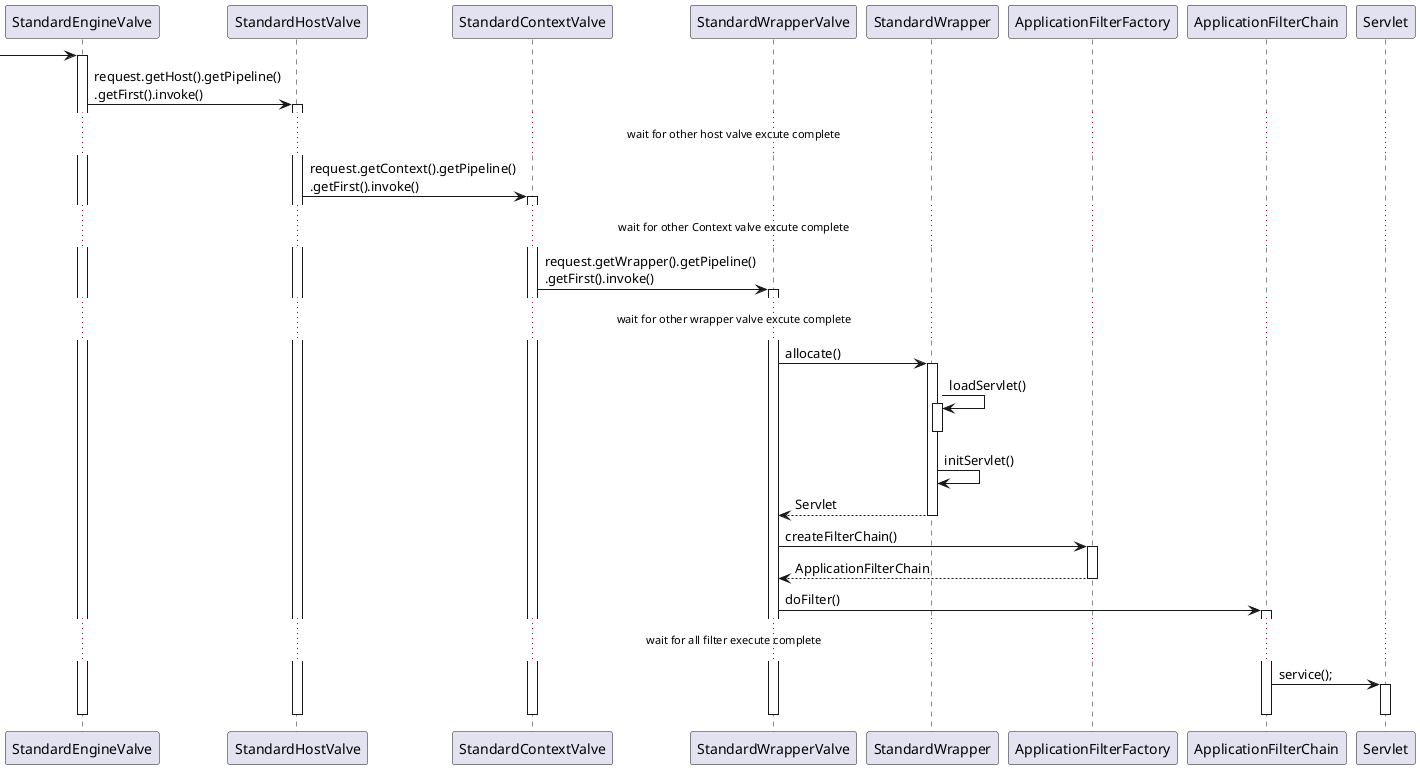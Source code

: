 @startuml tomcat-request-process-container

-> StandardEngineValve
activate StandardEngineValve
    StandardEngineValve -> StandardHostValve : request.getHost().getPipeline()\n.getFirst().invoke()
    activate StandardHostValve
        ... wait for other host valve excute complete ...
        StandardHostValve -> StandardContextValve : request.getContext().getPipeline()\n.getFirst().invoke()
        activate StandardContextValve
            ... wait for other Context valve excute complete ...
            StandardContextValve -> StandardWrapperValve: request.getWrapper().getPipeline()\n.getFirst().invoke()
            activate StandardWrapperValve
                ... wait for other wrapper valve excute complete ...
                StandardWrapperValve -> StandardWrapper : allocate()
                activate StandardWrapper
                    StandardWrapper -> StandardWrapper : loadServlet()
                    activate StandardWrapper
                        ' todo loadServlet
                    deactivate StandardWrapper
                    StandardWrapper -> StandardWrapper : initServlet()
                    StandardWrapper --> StandardWrapperValve : Servlet
                deactivate StandardWrapper
                StandardWrapperValve -> ApplicationFilterFactory : createFilterChain()
                activate ApplicationFilterFactory
                    StandardWrapperValve <-- ApplicationFilterFactory : ApplicationFilterChain
                deactivate ApplicationFilterFactory
                StandardWrapperValve -> ApplicationFilterChain : doFilter()
                activate ApplicationFilterChain
                    ... wait for all filter execute complete ...
                    ApplicationFilterChain -> Servlet : service();
                    activate Servlet
                    deactivate Servlet
                deactivate ApplicationFilterChain
            deactivate StandardWrapperValve
        deactivate StandardContextValve
    deactivate StandardHostValve
deactivate StandardEngineValve
@enduml
